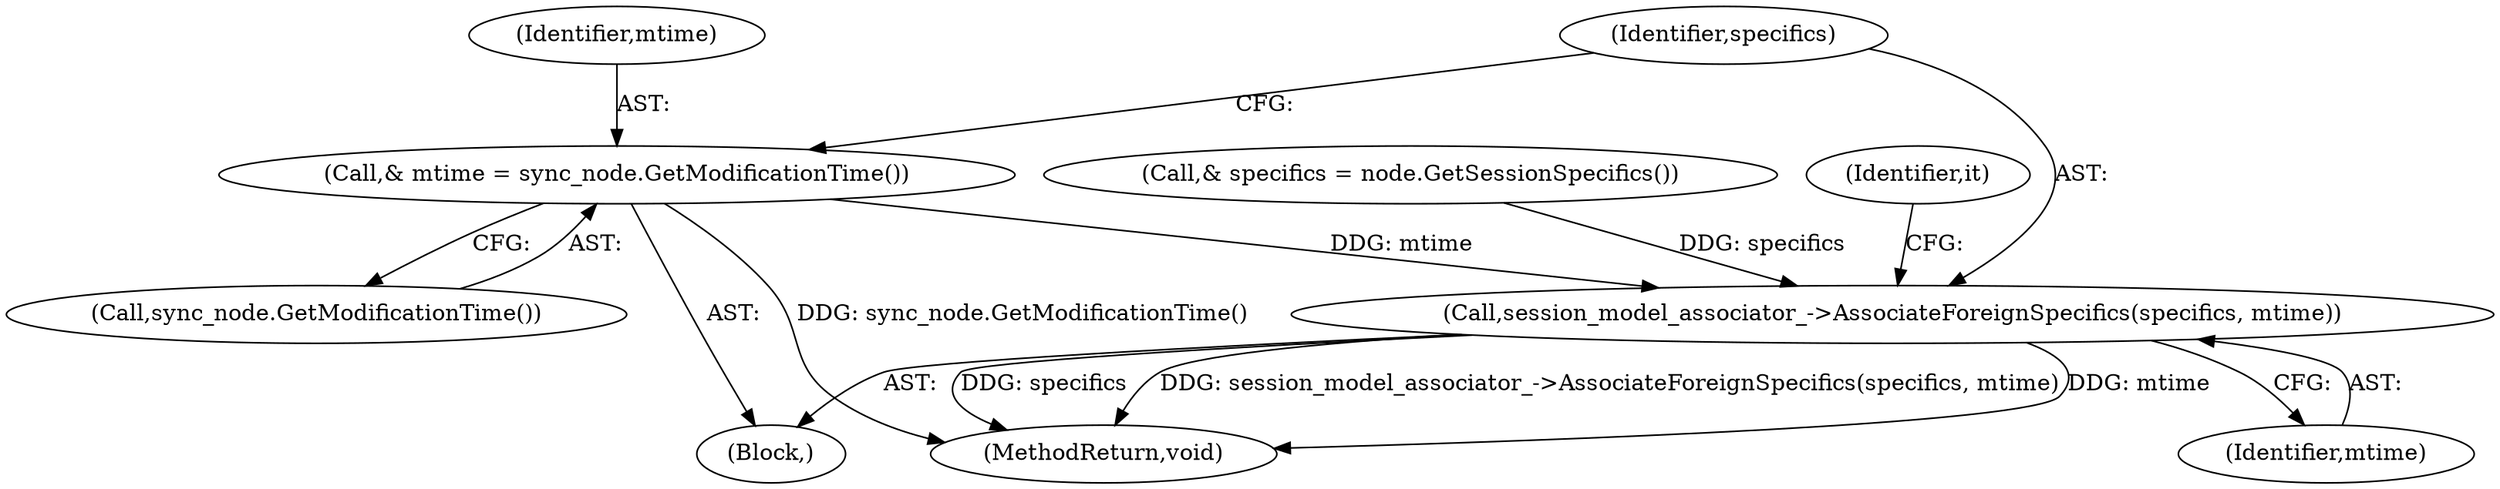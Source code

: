 digraph "1_Chrome_19190765882e272a6a2162c89acdb29110f7e3cf_7@del" {
"1000203" [label="(Call,& mtime = sync_node.GetModificationTime())"];
"1000206" [label="(Call,session_model_associator_->AssociateForeignSpecifics(specifics, mtime))"];
"1000208" [label="(Identifier,mtime)"];
"1000161" [label="(Call,& specifics = node.GetSessionSpecifics())"];
"1000132" [label="(Identifier,it)"];
"1000204" [label="(Identifier,mtime)"];
"1000206" [label="(Call,session_model_associator_->AssociateForeignSpecifics(specifics, mtime))"];
"1000205" [label="(Call,sync_node.GetModificationTime())"];
"1000203" [label="(Call,& mtime = sync_node.GetModificationTime())"];
"1000214" [label="(MethodReturn,void)"];
"1000133" [label="(Block,)"];
"1000207" [label="(Identifier,specifics)"];
"1000203" -> "1000133"  [label="AST: "];
"1000203" -> "1000205"  [label="CFG: "];
"1000204" -> "1000203"  [label="AST: "];
"1000205" -> "1000203"  [label="AST: "];
"1000207" -> "1000203"  [label="CFG: "];
"1000203" -> "1000214"  [label="DDG: sync_node.GetModificationTime()"];
"1000203" -> "1000206"  [label="DDG: mtime"];
"1000206" -> "1000133"  [label="AST: "];
"1000206" -> "1000208"  [label="CFG: "];
"1000207" -> "1000206"  [label="AST: "];
"1000208" -> "1000206"  [label="AST: "];
"1000132" -> "1000206"  [label="CFG: "];
"1000206" -> "1000214"  [label="DDG: session_model_associator_->AssociateForeignSpecifics(specifics, mtime)"];
"1000206" -> "1000214"  [label="DDG: mtime"];
"1000206" -> "1000214"  [label="DDG: specifics"];
"1000161" -> "1000206"  [label="DDG: specifics"];
}
